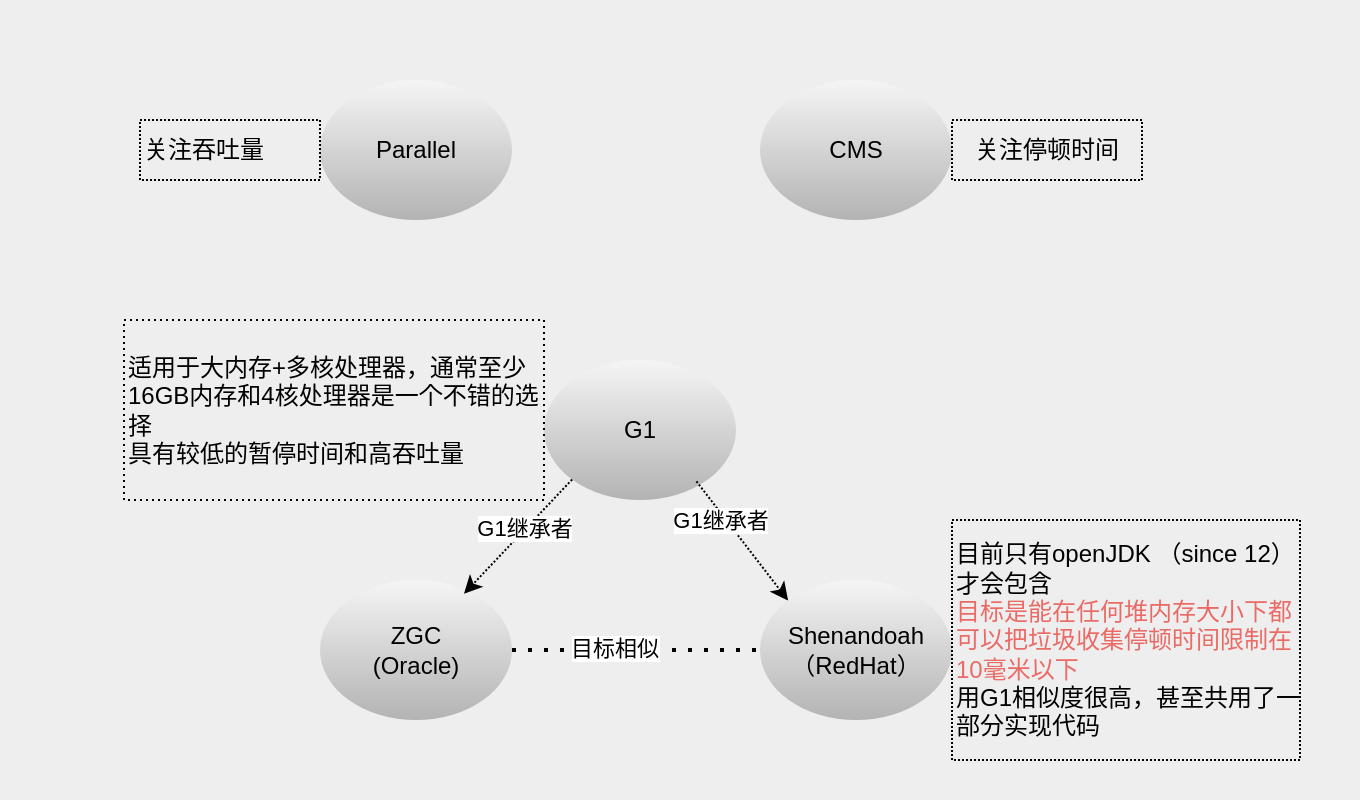 <mxfile version="24.0.4" type="device">
  <diagram name="第 1 页" id="1eUdM5bFICKvkfwG9Ovn">
    <mxGraphModel dx="888" dy="666" grid="1" gridSize="10" guides="1" tooltips="1" connect="1" arrows="1" fold="1" page="1" pageScale="1" pageWidth="827" pageHeight="1169" math="0" shadow="0">
      <root>
        <mxCell id="0" />
        <mxCell id="1" parent="0" />
        <mxCell id="w47FLWzK4ZhJEcjKreHd-15" value="" style="rounded=0;whiteSpace=wrap;html=1;fillColor=#eeeeee;strokeColor=none;" vertex="1" parent="1">
          <mxGeometry x="190" y="90" width="680" height="400" as="geometry" />
        </mxCell>
        <mxCell id="w47FLWzK4ZhJEcjKreHd-2" value="G1" style="ellipse;whiteSpace=wrap;html=1;fillColor=#f5f5f5;gradientColor=#b3b3b3;strokeColor=none;" vertex="1" parent="1">
          <mxGeometry x="462" y="270" width="96" height="70" as="geometry" />
        </mxCell>
        <mxCell id="w47FLWzK4ZhJEcjKreHd-6" value="&lt;span style=&quot;text-align: justify; background-color: initial;&quot;&gt;适用于大内存+多核处理器，通常至少16GB内存和4核处理器是一个不错的选择&lt;/span&gt;&lt;br&gt;&lt;span style=&quot;text-align: justify; background-color: initial;&quot;&gt;具有较低的暂停时间和高吞吐量&lt;/span&gt;" style="text;html=1;align=left;verticalAlign=middle;whiteSpace=wrap;rounded=0;dashed=1;dashPattern=1 2;strokeColor=default;" vertex="1" parent="1">
          <mxGeometry x="252" y="250" width="210" height="90" as="geometry" />
        </mxCell>
        <mxCell id="w47FLWzK4ZhJEcjKreHd-7" value="CMS" style="ellipse;whiteSpace=wrap;html=1;fillColor=#f5f5f5;gradientColor=#b3b3b3;strokeColor=none;" vertex="1" parent="1">
          <mxGeometry x="570" y="130" width="96" height="70" as="geometry" />
        </mxCell>
        <mxCell id="w47FLWzK4ZhJEcjKreHd-8" value="Parallel" style="ellipse;whiteSpace=wrap;html=1;fillColor=#f5f5f5;gradientColor=#b3b3b3;strokeColor=none;" vertex="1" parent="1">
          <mxGeometry x="350" y="130" width="96" height="70" as="geometry" />
        </mxCell>
        <mxCell id="w47FLWzK4ZhJEcjKreHd-10" value="ZGC&lt;div&gt;(Oracle)&lt;/div&gt;" style="ellipse;whiteSpace=wrap;html=1;fillColor=#f5f5f5;gradientColor=#b3b3b3;strokeColor=none;" vertex="1" parent="1">
          <mxGeometry x="350" y="380" width="96" height="70" as="geometry" />
        </mxCell>
        <mxCell id="w47FLWzK4ZhJEcjKreHd-11" value="Shenandoah&lt;div&gt;（RedHat&lt;span style=&quot;background-color: initial;&quot;&gt;）&lt;/span&gt;&lt;/div&gt;" style="ellipse;whiteSpace=wrap;html=1;fillColor=#f5f5f5;gradientColor=#b3b3b3;strokeColor=none;" vertex="1" parent="1">
          <mxGeometry x="570" y="380" width="96" height="70" as="geometry" />
        </mxCell>
        <mxCell id="w47FLWzK4ZhJEcjKreHd-12" value="&lt;span style=&quot;background-color: initial;&quot;&gt;目前只有openJDK （since 12）才会包含&lt;/span&gt;&lt;br&gt;&lt;span style=&quot;color: rgb(234, 107, 102); background-color: initial;&quot;&gt;目标是能在任何堆内存大小下都可以把垃圾收集停顿时间限制在10毫米以下&lt;/span&gt;&lt;br&gt;&lt;span style=&quot;background-color: initial;&quot;&gt;用G1相似度很高，甚至共用了一部分实现代码&lt;/span&gt;" style="text;html=1;align=left;verticalAlign=middle;whiteSpace=wrap;rounded=0;strokeColor=default;dashed=1;dashPattern=1 1;" vertex="1" parent="1">
          <mxGeometry x="666" y="350" width="174" height="120" as="geometry" />
        </mxCell>
        <mxCell id="w47FLWzK4ZhJEcjKreHd-13" value="" style="endArrow=none;dashed=1;html=1;dashPattern=1 3;strokeWidth=2;rounded=0;exitX=1;exitY=0.5;exitDx=0;exitDy=0;entryX=0;entryY=0.5;entryDx=0;entryDy=0;" edge="1" parent="1" source="w47FLWzK4ZhJEcjKreHd-10" target="w47FLWzK4ZhJEcjKreHd-11">
          <mxGeometry width="50" height="50" relative="1" as="geometry">
            <mxPoint x="440" y="330" as="sourcePoint" />
            <mxPoint x="490" y="280" as="targetPoint" />
          </mxGeometry>
        </mxCell>
        <mxCell id="w47FLWzK4ZhJEcjKreHd-14" value="目标相似" style="edgeLabel;html=1;align=center;verticalAlign=middle;resizable=0;points=[];" vertex="1" connectable="0" parent="w47FLWzK4ZhJEcjKreHd-13">
          <mxGeometry x="-0.185" y="1" relative="1" as="geometry">
            <mxPoint as="offset" />
          </mxGeometry>
        </mxCell>
        <mxCell id="w47FLWzK4ZhJEcjKreHd-16" value="关注吞吐量" style="text;html=1;align=left;verticalAlign=middle;whiteSpace=wrap;rounded=0;strokeColor=default;dashed=1;dashPattern=1 1;" vertex="1" parent="1">
          <mxGeometry x="260" y="150" width="90" height="30" as="geometry" />
        </mxCell>
        <mxCell id="w47FLWzK4ZhJEcjKreHd-17" value="关注停顿时间" style="text;html=1;align=center;verticalAlign=middle;whiteSpace=wrap;rounded=0;strokeColor=default;dashed=1;dashPattern=1 1;" vertex="1" parent="1">
          <mxGeometry x="666" y="150" width="95" height="30" as="geometry" />
        </mxCell>
        <mxCell id="w47FLWzK4ZhJEcjKreHd-18" value="" style="endArrow=classic;html=1;rounded=0;dashed=1;dashPattern=1 1;exitX=0;exitY=1;exitDx=0;exitDy=0;entryX=0.75;entryY=0.098;entryDx=0;entryDy=0;entryPerimeter=0;" edge="1" parent="1" source="w47FLWzK4ZhJEcjKreHd-2" target="w47FLWzK4ZhJEcjKreHd-10">
          <mxGeometry width="50" height="50" relative="1" as="geometry">
            <mxPoint x="440" y="390" as="sourcePoint" />
            <mxPoint x="476" y="330" as="targetPoint" />
          </mxGeometry>
        </mxCell>
        <mxCell id="w47FLWzK4ZhJEcjKreHd-20" value="G1继承者" style="edgeLabel;html=1;align=center;verticalAlign=middle;resizable=0;points=[];" vertex="1" connectable="0" parent="w47FLWzK4ZhJEcjKreHd-18">
          <mxGeometry x="-0.127" y="-1" relative="1" as="geometry">
            <mxPoint as="offset" />
          </mxGeometry>
        </mxCell>
        <mxCell id="w47FLWzK4ZhJEcjKreHd-19" value="" style="endArrow=classic;html=1;rounded=0;entryX=0;entryY=0;entryDx=0;entryDy=0;exitX=0.794;exitY=0.867;exitDx=0;exitDy=0;dashed=1;dashPattern=1 1;exitPerimeter=0;" edge="1" parent="1" source="w47FLWzK4ZhJEcjKreHd-2" target="w47FLWzK4ZhJEcjKreHd-11">
          <mxGeometry width="50" height="50" relative="1" as="geometry">
            <mxPoint x="450" y="400" as="sourcePoint" />
            <mxPoint x="500" y="350" as="targetPoint" />
          </mxGeometry>
        </mxCell>
        <mxCell id="w47FLWzK4ZhJEcjKreHd-21" value="G1继承者" style="edgeLabel;html=1;align=center;verticalAlign=middle;resizable=0;points=[];" vertex="1" connectable="0" parent="1">
          <mxGeometry x="550.001" y="349.995" as="geometry" />
        </mxCell>
      </root>
    </mxGraphModel>
  </diagram>
</mxfile>

